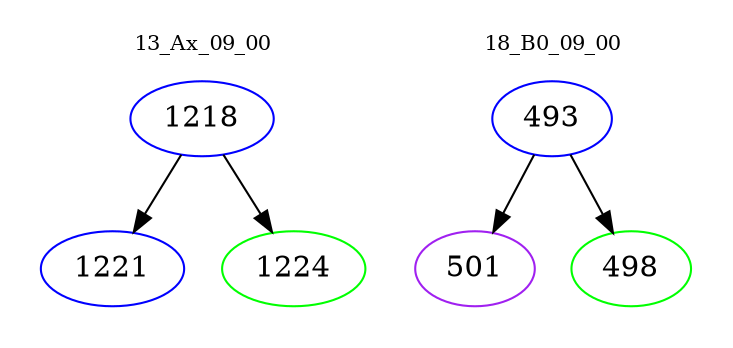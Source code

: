 digraph{
subgraph cluster_0 {
color = white
label = "13_Ax_09_00";
fontsize=10;
T0_1218 [label="1218", color="blue"]
T0_1218 -> T0_1221 [color="black"]
T0_1221 [label="1221", color="blue"]
T0_1218 -> T0_1224 [color="black"]
T0_1224 [label="1224", color="green"]
}
subgraph cluster_1 {
color = white
label = "18_B0_09_00";
fontsize=10;
T1_493 [label="493", color="blue"]
T1_493 -> T1_501 [color="black"]
T1_501 [label="501", color="purple"]
T1_493 -> T1_498 [color="black"]
T1_498 [label="498", color="green"]
}
}
